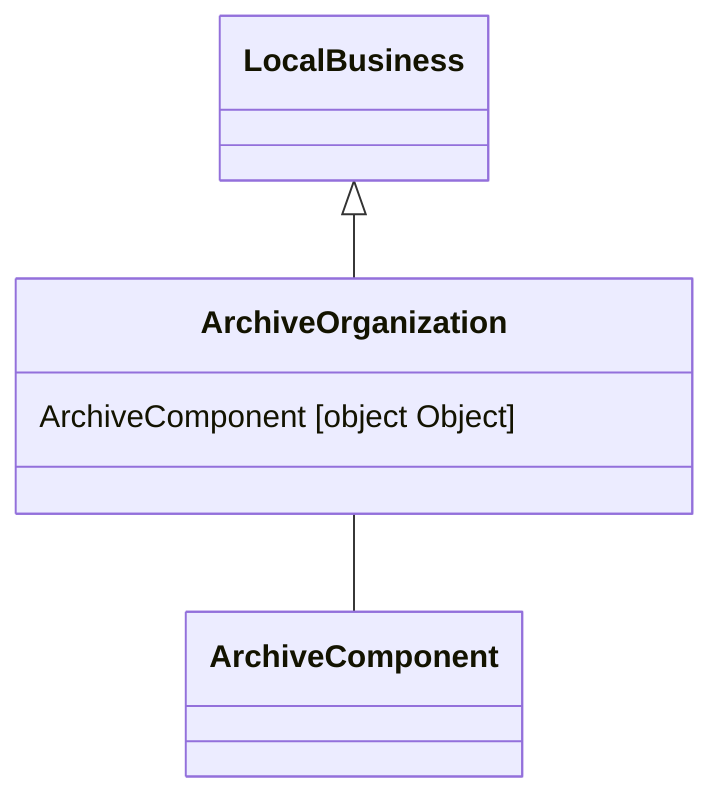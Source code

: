 classDiagram
  ArchiveOrganization -- ArchiveComponent


LocalBusiness <|-- ArchiveOrganization
class ArchiveOrganization {

  ArchiveComponent [object Object]

}